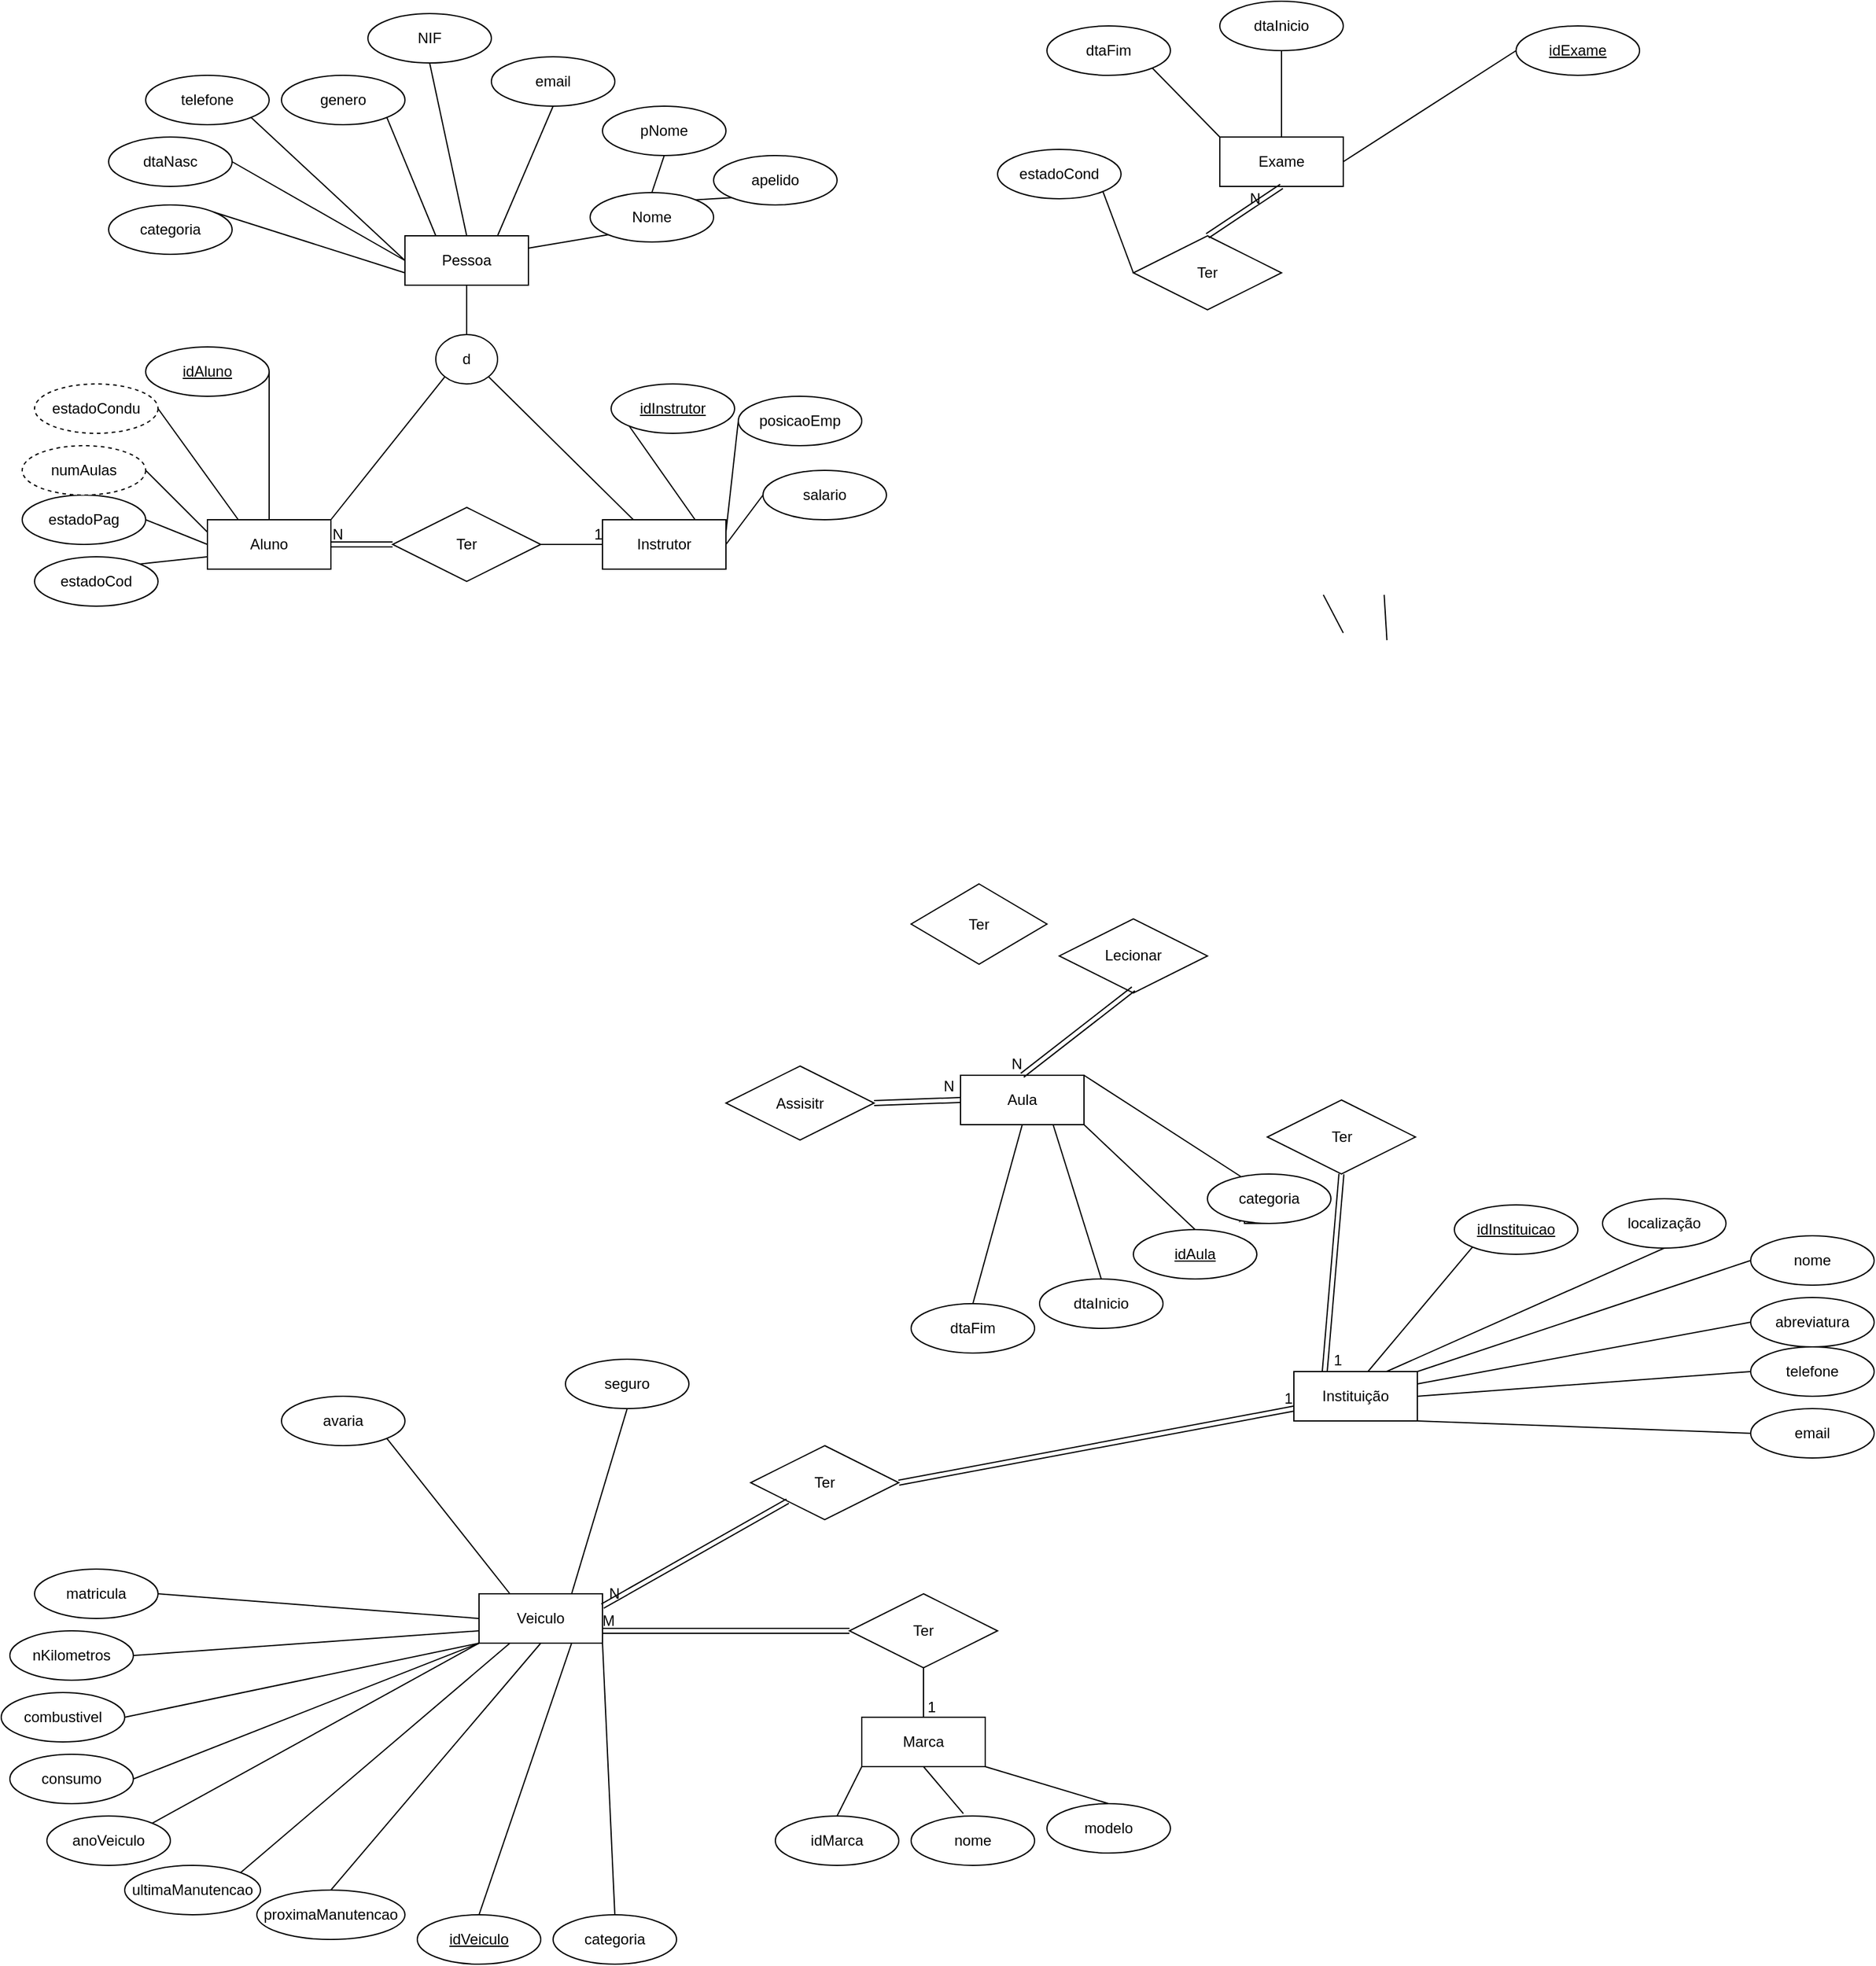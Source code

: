 <mxfile version="17.4.2" type="device"><diagram id="oG9f0wrcc2t09360XT1p" name="Page-1"><mxGraphModel dx="2324" dy="2093" grid="1" gridSize="10" guides="1" tooltips="1" connect="1" arrows="1" fold="1" page="1" pageScale="1" pageWidth="827" pageHeight="1169" math="0" shadow="0"><root><mxCell id="0"/><mxCell id="1" parent="0"/><mxCell id="OIHB3nReKGHlLbzZ26ei-52" value="Aluno" style="whiteSpace=wrap;html=1;align=center;" parent="1" vertex="1"><mxGeometry x="-660" y="-10" width="100" height="40" as="geometry"/></mxCell><mxCell id="OIHB3nReKGHlLbzZ26ei-53" value="Instrutor" style="whiteSpace=wrap;html=1;align=center;" parent="1" vertex="1"><mxGeometry x="-340" y="-10" width="100" height="40" as="geometry"/></mxCell><mxCell id="OIHB3nReKGHlLbzZ26ei-54" value="Veiculo" style="whiteSpace=wrap;html=1;align=center;" parent="1" vertex="1"><mxGeometry x="-440" y="860" width="100" height="40" as="geometry"/></mxCell><mxCell id="OIHB3nReKGHlLbzZ26ei-55" value="Instituição" style="whiteSpace=wrap;html=1;align=center;" parent="1" vertex="1"><mxGeometry x="220" y="680" width="100" height="40" as="geometry"/></mxCell><mxCell id="nVEc0YeVtmowKKztT14y-11" value="idAluno" style="ellipse;whiteSpace=wrap;html=1;align=center;fontStyle=4;" parent="1" vertex="1"><mxGeometry x="-710" y="-150" width="100" height="40" as="geometry"/></mxCell><mxCell id="nVEc0YeVtmowKKztT14y-12" value="" style="endArrow=none;html=1;rounded=0;entryX=0.5;entryY=0;entryDx=0;entryDy=0;exitX=1;exitY=0.5;exitDx=0;exitDy=0;" parent="1" source="nVEc0YeVtmowKKztT14y-11" target="OIHB3nReKGHlLbzZ26ei-52" edge="1"><mxGeometry relative="1" as="geometry"><mxPoint x="-640" y="220" as="sourcePoint"/><mxPoint x="-370" y="410" as="targetPoint"/></mxGeometry></mxCell><mxCell id="nVEc0YeVtmowKKztT14y-18" value="estadoCod" style="ellipse;whiteSpace=wrap;html=1;align=center;" parent="1" vertex="1"><mxGeometry x="-800" y="20" width="100" height="40" as="geometry"/></mxCell><mxCell id="nVEc0YeVtmowKKztT14y-19" value="estadoPag" style="ellipse;whiteSpace=wrap;html=1;align=center;" parent="1" vertex="1"><mxGeometry x="-810" y="-30.0" width="100" height="40" as="geometry"/></mxCell><mxCell id="nVEc0YeVtmowKKztT14y-21" value="numAulas" style="ellipse;whiteSpace=wrap;html=1;align=center;dashed=1;" parent="1" vertex="1"><mxGeometry x="-810" y="-70" width="100" height="40" as="geometry"/></mxCell><mxCell id="nVEc0YeVtmowKKztT14y-36" value="" style="endArrow=none;html=1;rounded=0;exitX=1;exitY=0.5;exitDx=0;exitDy=0;entryX=0;entryY=0.25;entryDx=0;entryDy=0;" parent="1" source="nVEc0YeVtmowKKztT14y-21" target="OIHB3nReKGHlLbzZ26ei-52" edge="1"><mxGeometry relative="1" as="geometry"><mxPoint x="-460" y="420" as="sourcePoint"/><mxPoint x="-300" y="420" as="targetPoint"/></mxGeometry></mxCell><mxCell id="nVEc0YeVtmowKKztT14y-37" value="" style="endArrow=none;html=1;rounded=0;exitX=1;exitY=0.5;exitDx=0;exitDy=0;entryX=0;entryY=0.5;entryDx=0;entryDy=0;" parent="1" source="nVEc0YeVtmowKKztT14y-19" target="OIHB3nReKGHlLbzZ26ei-52" edge="1"><mxGeometry relative="1" as="geometry"><mxPoint x="-430" y="390" as="sourcePoint"/><mxPoint x="-270" y="390" as="targetPoint"/></mxGeometry></mxCell><mxCell id="nVEc0YeVtmowKKztT14y-42" value="" style="endArrow=none;html=1;rounded=0;exitX=0;exitY=0.75;exitDx=0;exitDy=0;entryX=1;entryY=0;entryDx=0;entryDy=0;" parent="1" source="OIHB3nReKGHlLbzZ26ei-52" target="nVEc0YeVtmowKKztT14y-18" edge="1"><mxGeometry relative="1" as="geometry"><mxPoint x="-380" y="350" as="sourcePoint"/><mxPoint x="-340.0" y="380" as="targetPoint"/></mxGeometry></mxCell><mxCell id="nVEc0YeVtmowKKztT14y-47" value="" style="endArrow=none;html=1;rounded=0;entryX=0.5;entryY=1;entryDx=0;entryDy=0;exitX=1;exitY=0;exitDx=0;exitDy=0;" parent="1" target="nVEc0YeVtmowKKztT14y-45" edge="1"><mxGeometry width="50" height="50" relative="1" as="geometry"><mxPoint x="295.355" y="87.538" as="sourcePoint"/><mxPoint x="293.145" y="50.822" as="targetPoint"/></mxGeometry></mxCell><mxCell id="nVEc0YeVtmowKKztT14y-48" value="" style="endArrow=none;html=1;rounded=0;entryX=0.5;entryY=1;entryDx=0;entryDy=0;exitX=0.5;exitY=0;exitDx=0;exitDy=0;" parent="1" target="nVEc0YeVtmowKKztT14y-44" edge="1"><mxGeometry width="50" height="50" relative="1" as="geometry"><mxPoint x="260" y="81.68" as="sourcePoint"/><mxPoint x="243.855" y="50.822" as="targetPoint"/></mxGeometry></mxCell><mxCell id="nVEc0YeVtmowKKztT14y-67" value="Ter" style="shape=rhombus;perimeter=rhombusPerimeter;whiteSpace=wrap;html=1;align=center;" parent="1" vertex="1"><mxGeometry x="-90" y="285" width="110" height="65" as="geometry"/></mxCell><mxCell id="nVEc0YeVtmowKKztT14y-79" value="salario" style="ellipse;whiteSpace=wrap;html=1;align=center;" parent="1" vertex="1"><mxGeometry x="-210" y="-50" width="100" height="40" as="geometry"/></mxCell><mxCell id="nVEc0YeVtmowKKztT14y-80" value="posicaoEmp" style="ellipse;whiteSpace=wrap;html=1;align=center;" parent="1" vertex="1"><mxGeometry x="-230" y="-110" width="100" height="40" as="geometry"/></mxCell><mxCell id="nVEc0YeVtmowKKztT14y-81" value="idInstrutor" style="ellipse;whiteSpace=wrap;html=1;align=center;fontStyle=4;" parent="1" vertex="1"><mxGeometry x="-333" y="-120" width="100" height="40" as="geometry"/></mxCell><mxCell id="nVEc0YeVtmowKKztT14y-82" value="" style="endArrow=none;html=1;rounded=0;exitX=0.75;exitY=0;exitDx=0;exitDy=0;entryX=0;entryY=1;entryDx=0;entryDy=0;" parent="1" source="OIHB3nReKGHlLbzZ26ei-53" target="nVEc0YeVtmowKKztT14y-81" edge="1"><mxGeometry relative="1" as="geometry"><mxPoint x="60" y="26.68" as="sourcePoint"/><mxPoint x="220" y="26.68" as="targetPoint"/></mxGeometry></mxCell><mxCell id="nVEc0YeVtmowKKztT14y-89" value="" style="endArrow=none;html=1;rounded=0;exitX=1;exitY=0.25;exitDx=0;exitDy=0;entryX=0;entryY=0.5;entryDx=0;entryDy=0;" parent="1" source="OIHB3nReKGHlLbzZ26ei-53" target="nVEc0YeVtmowKKztT14y-80" edge="1"><mxGeometry relative="1" as="geometry"><mxPoint x="-80" y="109.18" as="sourcePoint"/><mxPoint x="220" y="139.18" as="targetPoint"/></mxGeometry></mxCell><mxCell id="nVEc0YeVtmowKKztT14y-90" value="" style="endArrow=none;html=1;rounded=0;exitX=1;exitY=0.5;exitDx=0;exitDy=0;entryX=0;entryY=0.5;entryDx=0;entryDy=0;" parent="1" source="OIHB3nReKGHlLbzZ26ei-53" target="nVEc0YeVtmowKKztT14y-79" edge="1"><mxGeometry relative="1" as="geometry"><mxPoint x="-80" y="129.18" as="sourcePoint"/><mxPoint x="230" y="149.18" as="targetPoint"/></mxGeometry></mxCell><mxCell id="nVEc0YeVtmowKKztT14y-96" value="matricula" style="ellipse;whiteSpace=wrap;html=1;align=center;" parent="1" vertex="1"><mxGeometry x="-800" y="840" width="100" height="40" as="geometry"/></mxCell><mxCell id="nVEc0YeVtmowKKztT14y-99" value="nKilometros" style="ellipse;whiteSpace=wrap;html=1;align=center;" parent="1" vertex="1"><mxGeometry x="-820" y="890" width="100" height="40" as="geometry"/></mxCell><mxCell id="nVEc0YeVtmowKKztT14y-100" value="combustivel" style="ellipse;whiteSpace=wrap;html=1;align=center;" parent="1" vertex="1"><mxGeometry x="-827" y="940" width="100" height="40" as="geometry"/></mxCell><mxCell id="nVEc0YeVtmowKKztT14y-102" value="consumo" style="ellipse;whiteSpace=wrap;html=1;align=center;" parent="1" vertex="1"><mxGeometry x="-820" y="990" width="100" height="40" as="geometry"/></mxCell><mxCell id="nVEc0YeVtmowKKztT14y-103" value="anoVeiculo" style="ellipse;whiteSpace=wrap;html=1;align=center;" parent="1" vertex="1"><mxGeometry x="-790" y="1040" width="100" height="40" as="geometry"/></mxCell><mxCell id="nVEc0YeVtmowKKztT14y-104" value="ultimaManutencao" style="ellipse;whiteSpace=wrap;html=1;align=center;" parent="1" vertex="1"><mxGeometry x="-727" y="1080" width="110" height="40" as="geometry"/></mxCell><mxCell id="nVEc0YeVtmowKKztT14y-105" value="proximaManutencao" style="ellipse;whiteSpace=wrap;html=1;align=center;" parent="1" vertex="1"><mxGeometry x="-620" y="1100" width="120" height="40" as="geometry"/></mxCell><mxCell id="nVEc0YeVtmowKKztT14y-106" value="avaria" style="ellipse;whiteSpace=wrap;html=1;align=center;" parent="1" vertex="1"><mxGeometry x="-600" y="700" width="100" height="40" as="geometry"/></mxCell><mxCell id="nVEc0YeVtmowKKztT14y-108" value="seguro" style="ellipse;whiteSpace=wrap;html=1;align=center;" parent="1" vertex="1"><mxGeometry x="-370" y="670" width="100" height="40" as="geometry"/></mxCell><mxCell id="nVEc0YeVtmowKKztT14y-109" value="categoria" style="ellipse;whiteSpace=wrap;html=1;align=center;" parent="1" vertex="1"><mxGeometry x="-380" y="1120" width="100" height="40" as="geometry"/></mxCell><mxCell id="nVEc0YeVtmowKKztT14y-111" value="idVeiculo" style="ellipse;whiteSpace=wrap;html=1;align=center;fontStyle=4;" parent="1" vertex="1"><mxGeometry x="-490" y="1120" width="100" height="40" as="geometry"/></mxCell><mxCell id="nVEc0YeVtmowKKztT14y-112" value="Aula" style="whiteSpace=wrap;html=1;align=center;" parent="1" vertex="1"><mxGeometry x="-50" y="440" width="100" height="40" as="geometry"/></mxCell><mxCell id="67WGIg1vxly1ae_sOLAU-9" style="edgeStyle=orthogonalEdgeStyle;rounded=0;orthogonalLoop=1;jettySize=auto;html=1;exitX=0.5;exitY=1;exitDx=0;exitDy=0;" edge="1" parent="1" source="nVEc0YeVtmowKKztT14y-123"><mxGeometry relative="1" as="geometry"><mxPoint x="180" y="550" as="targetPoint"/></mxGeometry></mxCell><mxCell id="nVEc0YeVtmowKKztT14y-123" value="categoria" style="ellipse;whiteSpace=wrap;html=1;align=center;" parent="1" vertex="1"><mxGeometry x="150" y="520" width="100" height="40" as="geometry"/></mxCell><mxCell id="ro6aVAbCuO4wN7WTRVgj-1" value="" style="endArrow=none;html=1;rounded=0;exitX=0.5;exitY=1;exitDx=0;exitDy=0;entryX=0.75;entryY=0;entryDx=0;entryDy=0;" parent="1" source="nVEc0YeVtmowKKztT14y-108" target="OIHB3nReKGHlLbzZ26ei-54" edge="1"><mxGeometry relative="1" as="geometry"><mxPoint x="-320" y="748" as="sourcePoint"/><mxPoint x="-80" y="810" as="targetPoint"/></mxGeometry></mxCell><mxCell id="ro6aVAbCuO4wN7WTRVgj-3" value="" style="endArrow=none;html=1;rounded=0;exitX=1;exitY=1;exitDx=0;exitDy=0;entryX=0.25;entryY=0;entryDx=0;entryDy=0;" parent="1" source="nVEc0YeVtmowKKztT14y-106" target="OIHB3nReKGHlLbzZ26ei-54" edge="1"><mxGeometry relative="1" as="geometry"><mxPoint x="-420" y="730" as="sourcePoint"/><mxPoint x="-380" y="870" as="targetPoint"/></mxGeometry></mxCell><mxCell id="ro6aVAbCuO4wN7WTRVgj-6" value="" style="endArrow=none;html=1;rounded=0;exitX=1;exitY=0.5;exitDx=0;exitDy=0;entryX=0;entryY=0.5;entryDx=0;entryDy=0;" parent="1" source="nVEc0YeVtmowKKztT14y-96" target="OIHB3nReKGHlLbzZ26ei-54" edge="1"><mxGeometry relative="1" as="geometry"><mxPoint x="-640" y="820" as="sourcePoint"/><mxPoint x="-510" y="900" as="targetPoint"/></mxGeometry></mxCell><mxCell id="ro6aVAbCuO4wN7WTRVgj-7" value="" style="endArrow=none;html=1;rounded=0;exitX=1;exitY=0.5;exitDx=0;exitDy=0;entryX=0;entryY=0.75;entryDx=0;entryDy=0;" parent="1" source="nVEc0YeVtmowKKztT14y-99" target="OIHB3nReKGHlLbzZ26ei-54" edge="1"><mxGeometry relative="1" as="geometry"><mxPoint x="-690" y="870" as="sourcePoint"/><mxPoint x="-430" y="890" as="targetPoint"/></mxGeometry></mxCell><mxCell id="ro6aVAbCuO4wN7WTRVgj-8" value="" style="endArrow=none;html=1;rounded=0;exitX=1;exitY=0.5;exitDx=0;exitDy=0;entryX=0;entryY=1;entryDx=0;entryDy=0;" parent="1" source="nVEc0YeVtmowKKztT14y-100" target="OIHB3nReKGHlLbzZ26ei-54" edge="1"><mxGeometry relative="1" as="geometry"><mxPoint x="-710" y="920" as="sourcePoint"/><mxPoint x="-490" y="920" as="targetPoint"/></mxGeometry></mxCell><mxCell id="ro6aVAbCuO4wN7WTRVgj-9" value="" style="endArrow=none;html=1;rounded=0;exitX=1;exitY=0.5;exitDx=0;exitDy=0;entryX=0;entryY=1;entryDx=0;entryDy=0;" parent="1" source="nVEc0YeVtmowKKztT14y-102" target="OIHB3nReKGHlLbzZ26ei-54" edge="1"><mxGeometry relative="1" as="geometry"><mxPoint x="-717" y="970" as="sourcePoint"/><mxPoint x="-430" y="910" as="targetPoint"/></mxGeometry></mxCell><mxCell id="ro6aVAbCuO4wN7WTRVgj-10" value="" style="endArrow=none;html=1;rounded=0;exitX=1;exitY=0;exitDx=0;exitDy=0;entryX=0;entryY=1;entryDx=0;entryDy=0;" parent="1" source="nVEc0YeVtmowKKztT14y-103" target="OIHB3nReKGHlLbzZ26ei-54" edge="1"><mxGeometry relative="1" as="geometry"><mxPoint x="-710" y="1020" as="sourcePoint"/><mxPoint x="-430" y="910" as="targetPoint"/></mxGeometry></mxCell><mxCell id="ro6aVAbCuO4wN7WTRVgj-11" value="" style="endArrow=none;html=1;rounded=0;exitX=1;exitY=0;exitDx=0;exitDy=0;entryX=0.25;entryY=1;entryDx=0;entryDy=0;" parent="1" source="nVEc0YeVtmowKKztT14y-104" target="OIHB3nReKGHlLbzZ26ei-54" edge="1"><mxGeometry relative="1" as="geometry"><mxPoint x="-694.645" y="1055.858" as="sourcePoint"/><mxPoint x="-430" y="910" as="targetPoint"/></mxGeometry></mxCell><mxCell id="ro6aVAbCuO4wN7WTRVgj-12" value="" style="endArrow=none;html=1;rounded=0;exitX=0.5;exitY=0;exitDx=0;exitDy=0;entryX=0.5;entryY=1;entryDx=0;entryDy=0;" parent="1" source="nVEc0YeVtmowKKztT14y-105" target="OIHB3nReKGHlLbzZ26ei-54" edge="1"><mxGeometry relative="1" as="geometry"><mxPoint x="-614.645" y="1095.858" as="sourcePoint"/><mxPoint x="-405" y="910" as="targetPoint"/></mxGeometry></mxCell><mxCell id="ro6aVAbCuO4wN7WTRVgj-13" value="" style="endArrow=none;html=1;rounded=0;exitX=0.5;exitY=0;exitDx=0;exitDy=0;entryX=0.75;entryY=1;entryDx=0;entryDy=0;" parent="1" source="nVEc0YeVtmowKKztT14y-111" target="OIHB3nReKGHlLbzZ26ei-54" edge="1"><mxGeometry relative="1" as="geometry"><mxPoint x="-550" y="1110" as="sourcePoint"/><mxPoint x="-380" y="910" as="targetPoint"/></mxGeometry></mxCell><mxCell id="ro6aVAbCuO4wN7WTRVgj-14" value="" style="endArrow=none;html=1;rounded=0;exitX=0.5;exitY=0;exitDx=0;exitDy=0;entryX=1;entryY=1;entryDx=0;entryDy=0;" parent="1" source="nVEc0YeVtmowKKztT14y-109" target="OIHB3nReKGHlLbzZ26ei-54" edge="1"><mxGeometry relative="1" as="geometry"><mxPoint x="-430" y="1130" as="sourcePoint"/><mxPoint x="-355" y="910" as="targetPoint"/></mxGeometry></mxCell><mxCell id="ro6aVAbCuO4wN7WTRVgj-16" value="" style="endArrow=none;html=1;rounded=0;exitX=1;exitY=0;exitDx=0;exitDy=0;entryX=0.27;entryY=0.05;entryDx=0;entryDy=0;entryPerimeter=0;" parent="1" source="nVEc0YeVtmowKKztT14y-112" target="nVEc0YeVtmowKKztT14y-123" edge="1"><mxGeometry relative="1" as="geometry"><mxPoint x="-200" y="385" as="sourcePoint"/><mxPoint x="-40" y="385" as="targetPoint"/></mxGeometry></mxCell><mxCell id="ro6aVAbCuO4wN7WTRVgj-23" value="Lecionar" style="shape=rhombus;perimeter=rhombusPerimeter;whiteSpace=wrap;html=1;align=center;" parent="1" vertex="1"><mxGeometry x="30" y="313.32" width="120" height="60" as="geometry"/></mxCell><mxCell id="ro6aVAbCuO4wN7WTRVgj-24" value="" style="shape=link;html=1;rounded=0;entryX=0.5;entryY=0;entryDx=0;entryDy=0;" parent="1" target="nVEc0YeVtmowKKztT14y-112" edge="1"><mxGeometry relative="1" as="geometry"><mxPoint x="90" y="370" as="sourcePoint"/><mxPoint x="330" y="878.82" as="targetPoint"/></mxGeometry></mxCell><mxCell id="ro6aVAbCuO4wN7WTRVgj-25" value="N" style="resizable=0;html=1;align=right;verticalAlign=bottom;" parent="ro6aVAbCuO4wN7WTRVgj-24" connectable="0" vertex="1"><mxGeometry x="1" relative="1" as="geometry"/></mxCell><mxCell id="ro6aVAbCuO4wN7WTRVgj-30" value="localização" style="ellipse;whiteSpace=wrap;html=1;align=center;" parent="1" vertex="1"><mxGeometry x="470" y="540" width="100" height="40" as="geometry"/></mxCell><mxCell id="ro6aVAbCuO4wN7WTRVgj-31" value="nome" style="ellipse;whiteSpace=wrap;html=1;align=center;" parent="1" vertex="1"><mxGeometry x="590" y="570" width="100" height="40" as="geometry"/></mxCell><mxCell id="ro6aVAbCuO4wN7WTRVgj-32" value="abreviatura" style="ellipse;whiteSpace=wrap;html=1;align=center;" parent="1" vertex="1"><mxGeometry x="590" y="620" width="100" height="40" as="geometry"/></mxCell><mxCell id="ro6aVAbCuO4wN7WTRVgj-33" value="telefone" style="ellipse;whiteSpace=wrap;html=1;align=center;" parent="1" vertex="1"><mxGeometry x="590" y="660" width="100" height="40" as="geometry"/></mxCell><mxCell id="ro6aVAbCuO4wN7WTRVgj-34" value="email" style="ellipse;whiteSpace=wrap;html=1;align=center;" parent="1" vertex="1"><mxGeometry x="590" y="710" width="100" height="40" as="geometry"/></mxCell><mxCell id="ro6aVAbCuO4wN7WTRVgj-35" value="" style="endArrow=none;html=1;rounded=0;entryX=0.5;entryY=1;entryDx=0;entryDy=0;exitX=0.75;exitY=0;exitDx=0;exitDy=0;" parent="1" source="OIHB3nReKGHlLbzZ26ei-55" target="ro6aVAbCuO4wN7WTRVgj-30" edge="1"><mxGeometry relative="1" as="geometry"><mxPoint x="280" y="570" as="sourcePoint"/><mxPoint x="440" y="570" as="targetPoint"/></mxGeometry></mxCell><mxCell id="ro6aVAbCuO4wN7WTRVgj-36" value="" style="endArrow=none;html=1;rounded=0;entryX=0;entryY=0.5;entryDx=0;entryDy=0;exitX=1;exitY=0;exitDx=0;exitDy=0;" parent="1" source="OIHB3nReKGHlLbzZ26ei-55" target="ro6aVAbCuO4wN7WTRVgj-31" edge="1"><mxGeometry relative="1" as="geometry"><mxPoint x="570" y="580" as="sourcePoint"/><mxPoint x="530" y="530" as="targetPoint"/></mxGeometry></mxCell><mxCell id="ro6aVAbCuO4wN7WTRVgj-37" value="" style="endArrow=none;html=1;rounded=0;entryX=0;entryY=0.5;entryDx=0;entryDy=0;exitX=1;exitY=0.25;exitDx=0;exitDy=0;" parent="1" source="OIHB3nReKGHlLbzZ26ei-55" target="ro6aVAbCuO4wN7WTRVgj-32" edge="1"><mxGeometry relative="1" as="geometry"><mxPoint x="530" y="590" as="sourcePoint"/><mxPoint x="600" y="540" as="targetPoint"/></mxGeometry></mxCell><mxCell id="ro6aVAbCuO4wN7WTRVgj-38" value="" style="endArrow=none;html=1;rounded=0;entryX=0;entryY=0.5;entryDx=0;entryDy=0;exitX=1;exitY=0.5;exitDx=0;exitDy=0;" parent="1" source="OIHB3nReKGHlLbzZ26ei-55" target="ro6aVAbCuO4wN7WTRVgj-33" edge="1"><mxGeometry relative="1" as="geometry"><mxPoint x="530" y="600" as="sourcePoint"/><mxPoint x="600" y="590" as="targetPoint"/></mxGeometry></mxCell><mxCell id="ro6aVAbCuO4wN7WTRVgj-39" value="" style="endArrow=none;html=1;rounded=0;entryX=0;entryY=0.5;entryDx=0;entryDy=0;exitX=1;exitY=1;exitDx=0;exitDy=0;" parent="1" source="OIHB3nReKGHlLbzZ26ei-55" target="ro6aVAbCuO4wN7WTRVgj-34" edge="1"><mxGeometry relative="1" as="geometry"><mxPoint x="530" y="610" as="sourcePoint"/><mxPoint x="600" y="630" as="targetPoint"/></mxGeometry></mxCell><mxCell id="ro6aVAbCuO4wN7WTRVgj-43" value="Ter" style="shape=rhombus;perimeter=rhombusPerimeter;whiteSpace=wrap;html=1;align=center;" parent="1" vertex="1"><mxGeometry x="198.5" y="460" width="120" height="60" as="geometry"/></mxCell><mxCell id="ro6aVAbCuO4wN7WTRVgj-50" value="Ter" style="shape=rhombus;perimeter=rhombusPerimeter;whiteSpace=wrap;html=1;align=center;" parent="1" vertex="1"><mxGeometry x="-220" y="740" width="120" height="60" as="geometry"/></mxCell><mxCell id="ro6aVAbCuO4wN7WTRVgj-53" value="" style="shape=link;html=1;rounded=0;entryX=0;entryY=1;entryDx=0;entryDy=0;exitX=1;exitY=0.25;exitDx=0;exitDy=0;" parent="1" source="OIHB3nReKGHlLbzZ26ei-54" target="ro6aVAbCuO4wN7WTRVgj-50" edge="1"><mxGeometry relative="1" as="geometry"><mxPoint x="-230" y="770" as="sourcePoint"/><mxPoint x="188.5" y="525" as="targetPoint"/></mxGeometry></mxCell><mxCell id="ro6aVAbCuO4wN7WTRVgj-57" value="" style="shape=link;html=1;rounded=0;exitX=1;exitY=0.5;exitDx=0;exitDy=0;entryX=0;entryY=0.75;entryDx=0;entryDy=0;" parent="1" source="ro6aVAbCuO4wN7WTRVgj-50" target="OIHB3nReKGHlLbzZ26ei-55" edge="1"><mxGeometry relative="1" as="geometry"><mxPoint x="90" y="750" as="sourcePoint"/><mxPoint x="250" y="750" as="targetPoint"/></mxGeometry></mxCell><mxCell id="ro6aVAbCuO4wN7WTRVgj-58" value="1" style="resizable=0;html=1;align=right;verticalAlign=bottom;" parent="ro6aVAbCuO4wN7WTRVgj-57" connectable="0" vertex="1"><mxGeometry x="1" relative="1" as="geometry"/></mxCell><mxCell id="ro6aVAbCuO4wN7WTRVgj-59" value="" style="shape=link;html=1;rounded=0;exitX=0.5;exitY=1;exitDx=0;exitDy=0;entryX=0.25;entryY=0;entryDx=0;entryDy=0;" parent="1" source="ro6aVAbCuO4wN7WTRVgj-43" target="OIHB3nReKGHlLbzZ26ei-55" edge="1"><mxGeometry relative="1" as="geometry"><mxPoint x="270" y="590" as="sourcePoint"/><mxPoint x="430" y="590" as="targetPoint"/></mxGeometry></mxCell><mxCell id="ro6aVAbCuO4wN7WTRVgj-60" value="1" style="resizable=0;html=1;align=right;verticalAlign=bottom;" parent="ro6aVAbCuO4wN7WTRVgj-59" connectable="0" vertex="1"><mxGeometry x="1" relative="1" as="geometry"><mxPoint x="14" as="offset"/></mxGeometry></mxCell><mxCell id="ro6aVAbCuO4wN7WTRVgj-62" value="Exame" style="whiteSpace=wrap;html=1;align=center;" parent="1" vertex="1"><mxGeometry x="160" y="-320.0" width="100" height="40" as="geometry"/></mxCell><mxCell id="ro6aVAbCuO4wN7WTRVgj-64" value="idAula" style="ellipse;whiteSpace=wrap;html=1;align=center;fontStyle=4;" parent="1" vertex="1"><mxGeometry x="90" y="565" width="100" height="40" as="geometry"/></mxCell><mxCell id="ro6aVAbCuO4wN7WTRVgj-65" value="" style="endArrow=none;html=1;rounded=0;entryX=0.5;entryY=0;entryDx=0;entryDy=0;exitX=1;exitY=1;exitDx=0;exitDy=0;" parent="1" source="nVEc0YeVtmowKKztT14y-112" target="ro6aVAbCuO4wN7WTRVgj-64" edge="1"><mxGeometry relative="1" as="geometry"><mxPoint x="-160" y="465" as="sourcePoint"/><mxPoint y="465" as="targetPoint"/></mxGeometry></mxCell><mxCell id="ro6aVAbCuO4wN7WTRVgj-67" value="dtaInicio" style="ellipse;whiteSpace=wrap;html=1;align=center;" parent="1" vertex="1"><mxGeometry x="14" y="605" width="100" height="40" as="geometry"/></mxCell><mxCell id="ro6aVAbCuO4wN7WTRVgj-68" value="dtaFim" style="ellipse;whiteSpace=wrap;html=1;align=center;" parent="1" vertex="1"><mxGeometry x="-90" y="625" width="100" height="40" as="geometry"/></mxCell><mxCell id="ro6aVAbCuO4wN7WTRVgj-70" value="" style="endArrow=none;html=1;rounded=0;entryX=0.5;entryY=0;entryDx=0;entryDy=0;exitX=0.75;exitY=1;exitDx=0;exitDy=0;" parent="1" source="nVEc0YeVtmowKKztT14y-112" target="ro6aVAbCuO4wN7WTRVgj-67" edge="1"><mxGeometry relative="1" as="geometry"><mxPoint x="-170" y="525" as="sourcePoint"/><mxPoint x="-10" y="525" as="targetPoint"/></mxGeometry></mxCell><mxCell id="ro6aVAbCuO4wN7WTRVgj-71" value="" style="endArrow=none;html=1;rounded=0;entryX=0.5;entryY=0;entryDx=0;entryDy=0;exitX=0.5;exitY=1;exitDx=0;exitDy=0;" parent="1" source="nVEc0YeVtmowKKztT14y-112" target="ro6aVAbCuO4wN7WTRVgj-68" edge="1"><mxGeometry relative="1" as="geometry"><mxPoint x="-230" y="525" as="sourcePoint"/><mxPoint x="-70" y="525" as="targetPoint"/></mxGeometry></mxCell><mxCell id="ro6aVAbCuO4wN7WTRVgj-72" value="dtaInicio" style="ellipse;whiteSpace=wrap;html=1;align=center;" parent="1" vertex="1"><mxGeometry x="160" y="-430.0" width="100" height="40" as="geometry"/></mxCell><mxCell id="ro6aVAbCuO4wN7WTRVgj-73" value="dtaFim" style="ellipse;whiteSpace=wrap;html=1;align=center;" parent="1" vertex="1"><mxGeometry x="20" y="-410.0" width="100" height="40" as="geometry"/></mxCell><mxCell id="ro6aVAbCuO4wN7WTRVgj-75" value="" style="endArrow=none;html=1;rounded=0;entryX=1;entryY=1;entryDx=0;entryDy=0;exitX=0;exitY=0;exitDx=0;exitDy=0;" parent="1" source="ro6aVAbCuO4wN7WTRVgj-62" target="ro6aVAbCuO4wN7WTRVgj-73" edge="1"><mxGeometry relative="1" as="geometry"><mxPoint x="-60" y="-370.0" as="sourcePoint"/><mxPoint x="100" y="-370.0" as="targetPoint"/></mxGeometry></mxCell><mxCell id="ro6aVAbCuO4wN7WTRVgj-76" value="" style="endArrow=none;html=1;rounded=0;entryX=0.5;entryY=1;entryDx=0;entryDy=0;exitX=0.5;exitY=0;exitDx=0;exitDy=0;" parent="1" source="ro6aVAbCuO4wN7WTRVgj-62" target="ro6aVAbCuO4wN7WTRVgj-72" edge="1"><mxGeometry relative="1" as="geometry"><mxPoint x="170" y="-270.0" as="sourcePoint"/><mxPoint x="135.146" y="-244.226" as="targetPoint"/></mxGeometry></mxCell><mxCell id="ro6aVAbCuO4wN7WTRVgj-82" value="Ter" style="shape=rhombus;perimeter=rhombusPerimeter;whiteSpace=wrap;html=1;align=center;" parent="1" vertex="1"><mxGeometry x="90" y="-240" width="120" height="60" as="geometry"/></mxCell><mxCell id="ro6aVAbCuO4wN7WTRVgj-83" value="" style="shape=link;html=1;rounded=0;exitX=0.5;exitY=1;exitDx=0;exitDy=0;entryX=0.5;entryY=0;entryDx=0;entryDy=0;" parent="1" source="ro6aVAbCuO4wN7WTRVgj-62" target="ro6aVAbCuO4wN7WTRVgj-82" edge="1"><mxGeometry relative="1" as="geometry"><mxPoint x="-100" y="10" as="sourcePoint"/><mxPoint x="60" y="10" as="targetPoint"/></mxGeometry></mxCell><mxCell id="ro6aVAbCuO4wN7WTRVgj-91" value="idExame" style="ellipse;whiteSpace=wrap;html=1;align=center;fontStyle=4;" parent="1" vertex="1"><mxGeometry x="400" y="-410" width="100" height="40" as="geometry"/></mxCell><mxCell id="ro6aVAbCuO4wN7WTRVgj-92" value="" style="endArrow=none;html=1;rounded=0;exitX=1;exitY=0.5;exitDx=0;exitDy=0;entryX=0;entryY=0.5;entryDx=0;entryDy=0;" parent="1" source="ro6aVAbCuO4wN7WTRVgj-62" target="ro6aVAbCuO4wN7WTRVgj-91" edge="1"><mxGeometry relative="1" as="geometry"><mxPoint x="340" y="-310" as="sourcePoint"/><mxPoint x="500" y="-310" as="targetPoint"/></mxGeometry></mxCell><mxCell id="67WGIg1vxly1ae_sOLAU-1" value="N" style="resizable=0;html=1;align=right;verticalAlign=bottom;" connectable="0" vertex="1" parent="1"><mxGeometry x="120" y="-130" as="geometry"><mxPoint x="73" y="-132" as="offset"/></mxGeometry></mxCell><mxCell id="67WGIg1vxly1ae_sOLAU-4" value="idInstituicao" style="ellipse;whiteSpace=wrap;html=1;align=center;fontStyle=4" vertex="1" parent="1"><mxGeometry x="350" y="545" width="100" height="40" as="geometry"/></mxCell><mxCell id="67WGIg1vxly1ae_sOLAU-5" value="" style="endArrow=none;html=1;rounded=0;entryX=0;entryY=1;entryDx=0;entryDy=0;exitX=0.6;exitY=0;exitDx=0;exitDy=0;exitPerimeter=0;" edge="1" parent="1" source="OIHB3nReKGHlLbzZ26ei-55" target="67WGIg1vxly1ae_sOLAU-4"><mxGeometry relative="1" as="geometry"><mxPoint x="305" y="690" as="sourcePoint"/><mxPoint x="530" y="590" as="targetPoint"/></mxGeometry></mxCell><mxCell id="67WGIg1vxly1ae_sOLAU-8" value="N" style="resizable=0;html=1;align=right;verticalAlign=bottom;" connectable="0" vertex="1" parent="1"><mxGeometry x="240.004" y="720.0" as="geometry"><mxPoint x="-566" y="148" as="offset"/></mxGeometry></mxCell><mxCell id="67WGIg1vxly1ae_sOLAU-14" value="Assisitr" style="shape=rhombus;perimeter=rhombusPerimeter;whiteSpace=wrap;html=1;align=center;" vertex="1" parent="1"><mxGeometry x="-240" y="432.5" width="120" height="60" as="geometry"/></mxCell><mxCell id="67WGIg1vxly1ae_sOLAU-16" value="" style="shape=link;html=1;rounded=0;entryX=1;entryY=0.5;entryDx=0;entryDy=0;exitX=0;exitY=0.5;exitDx=0;exitDy=0;" edge="1" parent="1" source="nVEc0YeVtmowKKztT14y-112" target="67WGIg1vxly1ae_sOLAU-14"><mxGeometry relative="1" as="geometry"><mxPoint x="100" y="380" as="sourcePoint"/><mxPoint x="10" y="450" as="targetPoint"/></mxGeometry></mxCell><mxCell id="67WGIg1vxly1ae_sOLAU-18" value="N" style="resizable=0;html=1;align=right;verticalAlign=bottom;" connectable="0" vertex="1" parent="1"><mxGeometry x="70.004" y="449.999" as="geometry"><mxPoint x="-125" y="8" as="offset"/></mxGeometry></mxCell><mxCell id="67WGIg1vxly1ae_sOLAU-20" value="estadoCondu" style="ellipse;whiteSpace=wrap;html=1;align=center;dashed=1;" vertex="1" parent="1"><mxGeometry x="-800" y="-120" width="100" height="40" as="geometry"/></mxCell><mxCell id="67WGIg1vxly1ae_sOLAU-21" value="" style="endArrow=none;html=1;rounded=0;exitX=1;exitY=0.5;exitDx=0;exitDy=0;entryX=0.25;entryY=0;entryDx=0;entryDy=0;" edge="1" parent="1" source="67WGIg1vxly1ae_sOLAU-20" target="OIHB3nReKGHlLbzZ26ei-52"><mxGeometry relative="1" as="geometry"><mxPoint x="-714.645" y="408.358" as="sourcePoint"/><mxPoint x="-430" y="340" as="targetPoint"/></mxGeometry></mxCell><mxCell id="67WGIg1vxly1ae_sOLAU-22" value="" style="endArrow=none;html=1;rounded=0;entryX=0;entryY=0.5;entryDx=0;entryDy=0;exitX=1;exitY=1;exitDx=0;exitDy=0;" edge="1" parent="1" source="67WGIg1vxly1ae_sOLAU-23" target="ro6aVAbCuO4wN7WTRVgj-82"><mxGeometry relative="1" as="geometry"><mxPoint x="-170" y="40" as="sourcePoint"/><mxPoint x="-20" y="80" as="targetPoint"/></mxGeometry></mxCell><mxCell id="67WGIg1vxly1ae_sOLAU-23" value="estadoCond" style="ellipse;whiteSpace=wrap;html=1;align=center;" vertex="1" parent="1"><mxGeometry x="-20" y="-310" width="100" height="40" as="geometry"/></mxCell><mxCell id="67WGIg1vxly1ae_sOLAU-24" value="Pessoa" style="whiteSpace=wrap;html=1;align=center;" vertex="1" parent="1"><mxGeometry x="-500" y="-240" width="100" height="40" as="geometry"/></mxCell><mxCell id="67WGIg1vxly1ae_sOLAU-25" value="Nome" style="ellipse;whiteSpace=wrap;html=1;align=center;" vertex="1" parent="1"><mxGeometry x="-350" y="-275" width="100" height="40" as="geometry"/></mxCell><mxCell id="67WGIg1vxly1ae_sOLAU-26" value="pNome" style="ellipse;whiteSpace=wrap;html=1;align=center;" vertex="1" parent="1"><mxGeometry x="-340" y="-345" width="100" height="40" as="geometry"/></mxCell><mxCell id="67WGIg1vxly1ae_sOLAU-27" value="apelido" style="ellipse;whiteSpace=wrap;html=1;align=center;" vertex="1" parent="1"><mxGeometry x="-250" y="-305" width="100" height="40" as="geometry"/></mxCell><mxCell id="67WGIg1vxly1ae_sOLAU-28" value="email" style="ellipse;whiteSpace=wrap;html=1;align=center;" vertex="1" parent="1"><mxGeometry x="-430" y="-385" width="100" height="40" as="geometry"/></mxCell><mxCell id="67WGIg1vxly1ae_sOLAU-29" value="NIF" style="ellipse;whiteSpace=wrap;html=1;align=center;" vertex="1" parent="1"><mxGeometry x="-530" y="-420" width="100" height="40" as="geometry"/></mxCell><mxCell id="67WGIg1vxly1ae_sOLAU-30" value="genero" style="ellipse;whiteSpace=wrap;html=1;align=center;" vertex="1" parent="1"><mxGeometry x="-600" y="-370" width="100" height="40" as="geometry"/></mxCell><mxCell id="67WGIg1vxly1ae_sOLAU-31" value="telefone" style="ellipse;whiteSpace=wrap;html=1;align=center;" vertex="1" parent="1"><mxGeometry x="-710" y="-370" width="100" height="40" as="geometry"/></mxCell><mxCell id="67WGIg1vxly1ae_sOLAU-32" value="dtaNasc" style="ellipse;whiteSpace=wrap;html=1;align=center;" vertex="1" parent="1"><mxGeometry x="-740" y="-320" width="100" height="40" as="geometry"/></mxCell><mxCell id="67WGIg1vxly1ae_sOLAU-33" value="categoria" style="ellipse;whiteSpace=wrap;html=1;align=center;" vertex="1" parent="1"><mxGeometry x="-740" y="-265" width="100" height="40" as="geometry"/></mxCell><mxCell id="67WGIg1vxly1ae_sOLAU-34" value="" style="endArrow=none;html=1;rounded=0;exitX=0.5;exitY=1;exitDx=0;exitDy=0;entryX=0.75;entryY=0;entryDx=0;entryDy=0;" edge="1" parent="1" source="67WGIg1vxly1ae_sOLAU-28" target="67WGIg1vxly1ae_sOLAU-24"><mxGeometry relative="1" as="geometry"><mxPoint x="-480" y="-110" as="sourcePoint"/><mxPoint x="-320" y="-110" as="targetPoint"/></mxGeometry></mxCell><mxCell id="67WGIg1vxly1ae_sOLAU-35" value="" style="endArrow=none;html=1;rounded=0;exitX=0;exitY=1;exitDx=0;exitDy=0;entryX=1;entryY=0.25;entryDx=0;entryDy=0;" edge="1" parent="1" source="67WGIg1vxly1ae_sOLAU-25" target="67WGIg1vxly1ae_sOLAU-24"><mxGeometry relative="1" as="geometry"><mxPoint x="-480" y="-300" as="sourcePoint"/><mxPoint x="-505" y="-220" as="targetPoint"/></mxGeometry></mxCell><mxCell id="67WGIg1vxly1ae_sOLAU-36" value="" style="endArrow=none;html=1;rounded=0;exitX=0.5;exitY=1;exitDx=0;exitDy=0;entryX=0.5;entryY=0;entryDx=0;entryDy=0;" edge="1" parent="1" source="67WGIg1vxly1ae_sOLAU-26" target="67WGIg1vxly1ae_sOLAU-25"><mxGeometry relative="1" as="geometry"><mxPoint x="-410" y="-245" as="sourcePoint"/><mxPoint x="-435" y="-165" as="targetPoint"/></mxGeometry></mxCell><mxCell id="67WGIg1vxly1ae_sOLAU-37" value="" style="endArrow=none;html=1;rounded=0;exitX=0;exitY=1;exitDx=0;exitDy=0;entryX=1;entryY=0;entryDx=0;entryDy=0;" edge="1" parent="1" source="67WGIg1vxly1ae_sOLAU-27" target="67WGIg1vxly1ae_sOLAU-25"><mxGeometry relative="1" as="geometry"><mxPoint x="-400" y="-235" as="sourcePoint"/><mxPoint x="-425" y="-155" as="targetPoint"/></mxGeometry></mxCell><mxCell id="67WGIg1vxly1ae_sOLAU-38" value="" style="endArrow=none;html=1;rounded=0;exitX=0.5;exitY=1;exitDx=0;exitDy=0;entryX=0.5;entryY=0;entryDx=0;entryDy=0;" edge="1" parent="1" source="67WGIg1vxly1ae_sOLAU-29" target="67WGIg1vxly1ae_sOLAU-24"><mxGeometry relative="1" as="geometry"><mxPoint x="-450" y="-270" as="sourcePoint"/><mxPoint x="-475" y="-190" as="targetPoint"/></mxGeometry></mxCell><mxCell id="67WGIg1vxly1ae_sOLAU-39" value="" style="endArrow=none;html=1;rounded=0;exitX=1;exitY=1;exitDx=0;exitDy=0;entryX=0.25;entryY=0;entryDx=0;entryDy=0;" edge="1" parent="1" source="67WGIg1vxly1ae_sOLAU-30" target="67WGIg1vxly1ae_sOLAU-24"><mxGeometry relative="1" as="geometry"><mxPoint x="-440" y="-260" as="sourcePoint"/><mxPoint x="-590" y="-230" as="targetPoint"/></mxGeometry></mxCell><mxCell id="67WGIg1vxly1ae_sOLAU-40" value="" style="endArrow=none;html=1;rounded=0;exitX=1;exitY=1;exitDx=0;exitDy=0;entryX=0;entryY=0.5;entryDx=0;entryDy=0;" edge="1" parent="1" source="67WGIg1vxly1ae_sOLAU-31" target="67WGIg1vxly1ae_sOLAU-24"><mxGeometry relative="1" as="geometry"><mxPoint x="-430" y="-250" as="sourcePoint"/><mxPoint x="-455" y="-170" as="targetPoint"/></mxGeometry></mxCell><mxCell id="67WGIg1vxly1ae_sOLAU-41" value="" style="endArrow=none;html=1;rounded=0;exitX=0;exitY=0.5;exitDx=0;exitDy=0;entryX=1;entryY=0.5;entryDx=0;entryDy=0;" edge="1" parent="1" source="67WGIg1vxly1ae_sOLAU-24" target="67WGIg1vxly1ae_sOLAU-32"><mxGeometry relative="1" as="geometry"><mxPoint x="-420" y="-240" as="sourcePoint"/><mxPoint x="-445" y="-160" as="targetPoint"/></mxGeometry></mxCell><mxCell id="67WGIg1vxly1ae_sOLAU-42" value="" style="endArrow=none;html=1;rounded=0;exitX=0;exitY=0.75;exitDx=0;exitDy=0;entryX=1;entryY=0;entryDx=0;entryDy=0;" edge="1" parent="1" source="67WGIg1vxly1ae_sOLAU-24" target="67WGIg1vxly1ae_sOLAU-33"><mxGeometry relative="1" as="geometry"><mxPoint x="-410" y="-230" as="sourcePoint"/><mxPoint x="-435" y="-150" as="targetPoint"/></mxGeometry></mxCell><mxCell id="67WGIg1vxly1ae_sOLAU-44" value="" style="endArrow=none;html=1;rounded=0;entryX=0.5;entryY=0;entryDx=0;entryDy=0;" edge="1" parent="1" source="67WGIg1vxly1ae_sOLAU-24" target="67WGIg1vxly1ae_sOLAU-45"><mxGeometry relative="1" as="geometry"><mxPoint x="-490" y="-110" as="sourcePoint"/><mxPoint x="-530" y="-140" as="targetPoint"/></mxGeometry></mxCell><mxCell id="67WGIg1vxly1ae_sOLAU-45" value="d" style="ellipse;whiteSpace=wrap;html=1;align=center;" vertex="1" parent="1"><mxGeometry x="-475" y="-160" width="50" height="40" as="geometry"/></mxCell><mxCell id="67WGIg1vxly1ae_sOLAU-46" value="" style="endArrow=none;html=1;rounded=0;exitX=0;exitY=1;exitDx=0;exitDy=0;entryX=1;entryY=0;entryDx=0;entryDy=0;" edge="1" parent="1" source="67WGIg1vxly1ae_sOLAU-45" target="OIHB3nReKGHlLbzZ26ei-52"><mxGeometry relative="1" as="geometry"><mxPoint x="-550" y="-50" as="sourcePoint"/><mxPoint x="-390" y="-50" as="targetPoint"/></mxGeometry></mxCell><mxCell id="67WGIg1vxly1ae_sOLAU-48" value="" style="endArrow=none;html=1;rounded=0;exitX=1;exitY=1;exitDx=0;exitDy=0;entryX=0.25;entryY=0;entryDx=0;entryDy=0;" edge="1" parent="1" source="67WGIg1vxly1ae_sOLAU-45" target="OIHB3nReKGHlLbzZ26ei-53"><mxGeometry relative="1" as="geometry"><mxPoint x="-522.392" y="-85.633" as="sourcePoint"/><mxPoint x="-550" as="targetPoint"/></mxGeometry></mxCell><mxCell id="67WGIg1vxly1ae_sOLAU-49" value="Ter" style="shape=rhombus;perimeter=rhombusPerimeter;whiteSpace=wrap;html=1;align=center;" vertex="1" parent="1"><mxGeometry x="-510" y="-20" width="120" height="60" as="geometry"/></mxCell><mxCell id="67WGIg1vxly1ae_sOLAU-53" value="" style="endArrow=none;html=1;rounded=0;exitX=1;exitY=0.5;exitDx=0;exitDy=0;entryX=0;entryY=0.5;entryDx=0;entryDy=0;" edge="1" parent="1" source="67WGIg1vxly1ae_sOLAU-49" target="OIHB3nReKGHlLbzZ26ei-53"><mxGeometry relative="1" as="geometry"><mxPoint x="-380" y="80" as="sourcePoint"/><mxPoint x="-220" y="80" as="targetPoint"/></mxGeometry></mxCell><mxCell id="67WGIg1vxly1ae_sOLAU-54" value="1" style="resizable=0;html=1;align=right;verticalAlign=bottom;" connectable="0" vertex="1" parent="67WGIg1vxly1ae_sOLAU-53"><mxGeometry x="1" relative="1" as="geometry"/></mxCell><mxCell id="67WGIg1vxly1ae_sOLAU-55" value="" style="shape=link;html=1;rounded=0;entryX=1;entryY=0.5;entryDx=0;entryDy=0;exitX=0;exitY=0.5;exitDx=0;exitDy=0;" edge="1" parent="1" source="67WGIg1vxly1ae_sOLAU-49" target="OIHB3nReKGHlLbzZ26ei-52"><mxGeometry relative="1" as="geometry"><mxPoint x="-510" y="60" as="sourcePoint"/><mxPoint x="-350" y="60" as="targetPoint"/></mxGeometry></mxCell><mxCell id="67WGIg1vxly1ae_sOLAU-56" value="N" style="resizable=0;html=1;align=right;verticalAlign=bottom;" connectable="0" vertex="1" parent="67WGIg1vxly1ae_sOLAU-55"><mxGeometry x="1" relative="1" as="geometry"><mxPoint x="10" as="offset"/></mxGeometry></mxCell><mxCell id="67WGIg1vxly1ae_sOLAU-57" value="Marca" style="whiteSpace=wrap;html=1;align=center;" vertex="1" parent="1"><mxGeometry x="-130" y="960" width="100" height="40" as="geometry"/></mxCell><mxCell id="67WGIg1vxly1ae_sOLAU-58" value="idMarca" style="ellipse;whiteSpace=wrap;html=1;align=center;" vertex="1" parent="1"><mxGeometry x="-200" y="1040" width="100" height="40" as="geometry"/></mxCell><mxCell id="67WGIg1vxly1ae_sOLAU-59" value="nome" style="ellipse;whiteSpace=wrap;html=1;align=center;" vertex="1" parent="1"><mxGeometry x="-90" y="1040" width="100" height="40" as="geometry"/></mxCell><mxCell id="67WGIg1vxly1ae_sOLAU-61" value="modelo" style="ellipse;whiteSpace=wrap;html=1;align=center;" vertex="1" parent="1"><mxGeometry x="20" y="1030" width="100" height="40" as="geometry"/></mxCell><mxCell id="67WGIg1vxly1ae_sOLAU-62" value="" style="endArrow=none;html=1;rounded=0;exitX=0.5;exitY=0;exitDx=0;exitDy=0;entryX=0;entryY=1;entryDx=0;entryDy=0;" edge="1" parent="1" source="67WGIg1vxly1ae_sOLAU-58" target="67WGIg1vxly1ae_sOLAU-57"><mxGeometry relative="1" as="geometry"><mxPoint x="-220" y="940" as="sourcePoint"/><mxPoint x="-60" y="940" as="targetPoint"/></mxGeometry></mxCell><mxCell id="67WGIg1vxly1ae_sOLAU-63" value="" style="endArrow=none;html=1;rounded=0;exitX=0.423;exitY=-0.049;exitDx=0;exitDy=0;exitPerimeter=0;entryX=0.5;entryY=1;entryDx=0;entryDy=0;" edge="1" parent="1" source="67WGIg1vxly1ae_sOLAU-59" target="67WGIg1vxly1ae_sOLAU-57"><mxGeometry relative="1" as="geometry"><mxPoint x="-130" y="950" as="sourcePoint"/><mxPoint x="30" y="950" as="targetPoint"/></mxGeometry></mxCell><mxCell id="67WGIg1vxly1ae_sOLAU-64" value="" style="endArrow=none;html=1;rounded=0;exitX=1;exitY=1;exitDx=0;exitDy=0;entryX=0.5;entryY=0;entryDx=0;entryDy=0;" edge="1" parent="1" source="67WGIg1vxly1ae_sOLAU-57" target="67WGIg1vxly1ae_sOLAU-61"><mxGeometry relative="1" as="geometry"><mxPoint x="90" y="920" as="sourcePoint"/><mxPoint x="250" y="920" as="targetPoint"/></mxGeometry></mxCell><mxCell id="67WGIg1vxly1ae_sOLAU-65" value="Ter" style="shape=rhombus;perimeter=rhombusPerimeter;whiteSpace=wrap;html=1;align=center;" vertex="1" parent="1"><mxGeometry x="-140" y="860" width="120" height="60" as="geometry"/></mxCell><mxCell id="67WGIg1vxly1ae_sOLAU-67" value="" style="shape=link;html=1;rounded=0;exitX=0;exitY=0.5;exitDx=0;exitDy=0;entryX=1;entryY=0.75;entryDx=0;entryDy=0;" edge="1" parent="1" source="67WGIg1vxly1ae_sOLAU-65" target="OIHB3nReKGHlLbzZ26ei-54"><mxGeometry relative="1" as="geometry"><mxPoint x="-310" y="960" as="sourcePoint"/><mxPoint x="-290" y="970" as="targetPoint"/></mxGeometry></mxCell><mxCell id="67WGIg1vxly1ae_sOLAU-68" value="M" style="resizable=0;html=1;align=right;verticalAlign=bottom;" connectable="0" vertex="1" parent="67WGIg1vxly1ae_sOLAU-67"><mxGeometry x="1" relative="1" as="geometry"><mxPoint x="10" as="offset"/></mxGeometry></mxCell><mxCell id="67WGIg1vxly1ae_sOLAU-69" value="" style="endArrow=none;html=1;rounded=0;exitX=0.5;exitY=1;exitDx=0;exitDy=0;entryX=0.5;entryY=0;entryDx=0;entryDy=0;" edge="1" parent="1" source="67WGIg1vxly1ae_sOLAU-65" target="67WGIg1vxly1ae_sOLAU-57"><mxGeometry relative="1" as="geometry"><mxPoint x="-280" y="990" as="sourcePoint"/><mxPoint x="-120" y="990" as="targetPoint"/></mxGeometry></mxCell><mxCell id="67WGIg1vxly1ae_sOLAU-70" value="1" style="resizable=0;html=1;align=right;verticalAlign=bottom;" connectable="0" vertex="1" parent="67WGIg1vxly1ae_sOLAU-69"><mxGeometry x="1" relative="1" as="geometry"><mxPoint x="10" as="offset"/></mxGeometry></mxCell></root></mxGraphModel></diagram></mxfile>